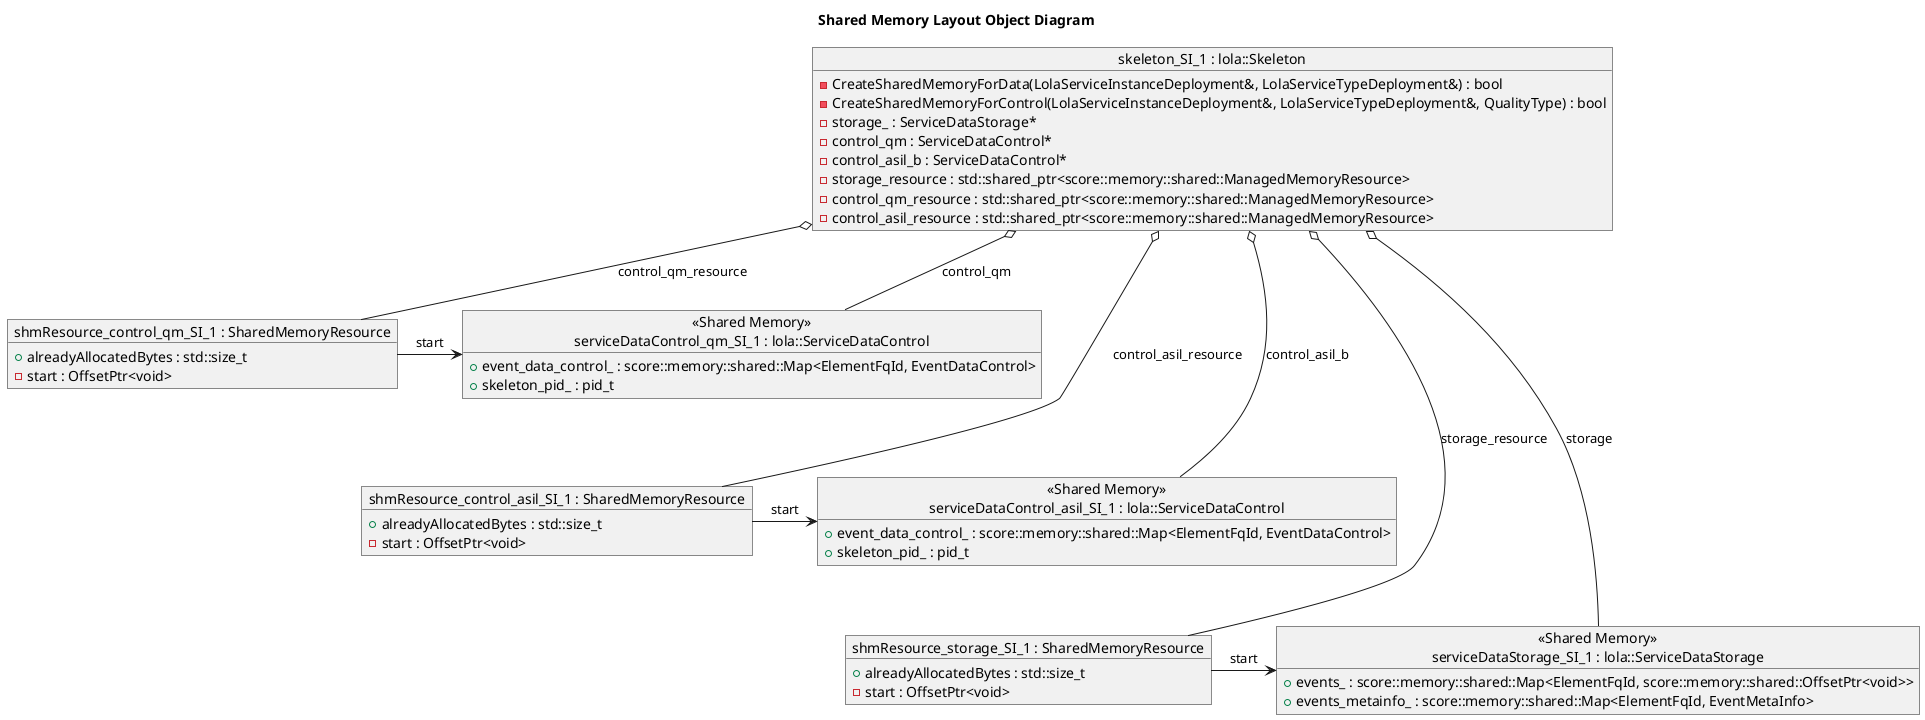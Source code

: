 @startuml "Object View"
title "Shared Memory Layout Object Diagram"

object "skeleton_SI_1 : lola::Skeleton" as skeleton {
  -CreateSharedMemoryForData(LolaServiceInstanceDeployment&, LolaServiceTypeDeployment&) : bool
  -CreateSharedMemoryForControl(LolaServiceInstanceDeployment&, LolaServiceTypeDeployment&, QualityType) : bool
  -storage_ : ServiceDataStorage*
  -control_qm : ServiceDataControl*
  -control_asil_b : ServiceDataControl*
  -storage_resource : std::shared_ptr<score::memory::shared::ManagedMemoryResource> 
  -control_qm_resource : std::shared_ptr<score::memory::shared::ManagedMemoryResource> 
  -control_asil_resource : std::shared_ptr<score::memory::shared::ManagedMemoryResource> 
}

object "shmResource_storage_SI_1 : SharedMemoryResource" as storage_resource {
  +alreadyAllocatedBytes : std::size_t
  -start : OffsetPtr<void>
}

object "shmResource_control_qm_SI_1 : SharedMemoryResource" as control_qm_resource {
  +alreadyAllocatedBytes : std::size_t
  -start : OffsetPtr<void>
}

object "shmResource_control_asil_SI_1 : SharedMemoryResource" as control_asil_resource {
  +alreadyAllocatedBytes : std::size_t
  -start : OffsetPtr<void>
}

object "<< Shared Memory >>\nserviceDataStorage_SI_1 : lola::ServiceDataStorage" as storage {
  +events_ : score::memory::shared::Map<ElementFqId, score::memory::shared::OffsetPtr<void>>
  +events_metainfo_ : score::memory::shared::Map<ElementFqId, EventMetaInfo>
}

object "<< Shared Memory >>\nserviceDataControl_qm_SI_1 : lola::ServiceDataControl" as control_qm {
  +event_data_control_ : score::memory::shared::Map<ElementFqId, EventDataControl>
  +skeleton_pid_ : pid_t
}

object "<< Shared Memory >>\nserviceDataControl_asil_SI_1 : lola::ServiceDataControl" as control_asil {
  +event_data_control_ : score::memory::shared::Map<ElementFqId, EventDataControl>
  +skeleton_pid_ : pid_t
}

skeleton o-- storage_resource : storage_resource
skeleton o-- control_qm_resource : control_qm_resource
skeleton o-- control_asil_resource : control_asil_resource

skeleton o-- storage : storage
skeleton o-- control_qm : control_qm
skeleton o-- control_asil : control_asil_b

control_qm_resource -right-> control_qm : start
control_asil_resource -right-> control_asil : start
storage_resource -right-> storage : start

control_qm_resource -[hidden]-> control_asil_resource
control_asil_resource -[hidden]-> storage_resource